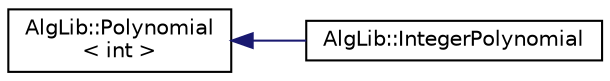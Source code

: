 digraph "Graphical Class Hierarchy"
{
  edge [fontname="Helvetica",fontsize="10",labelfontname="Helvetica",labelfontsize="10"];
  node [fontname="Helvetica",fontsize="10",shape=record];
  rankdir="LR";
  Node1 [label="AlgLib::Polynomial\l\< int \>",height=0.2,width=0.4,color="black", fillcolor="white", style="filled",URL="$class_alg_lib_1_1_polynomial.html"];
  Node1 -> Node2 [dir="back",color="midnightblue",fontsize="10",style="solid",fontname="Helvetica"];
  Node2 [label="AlgLib::IntegerPolynomial",height=0.2,width=0.4,color="black", fillcolor="white", style="filled",URL="$class_alg_lib_1_1_integer_polynomial.html"];
}

